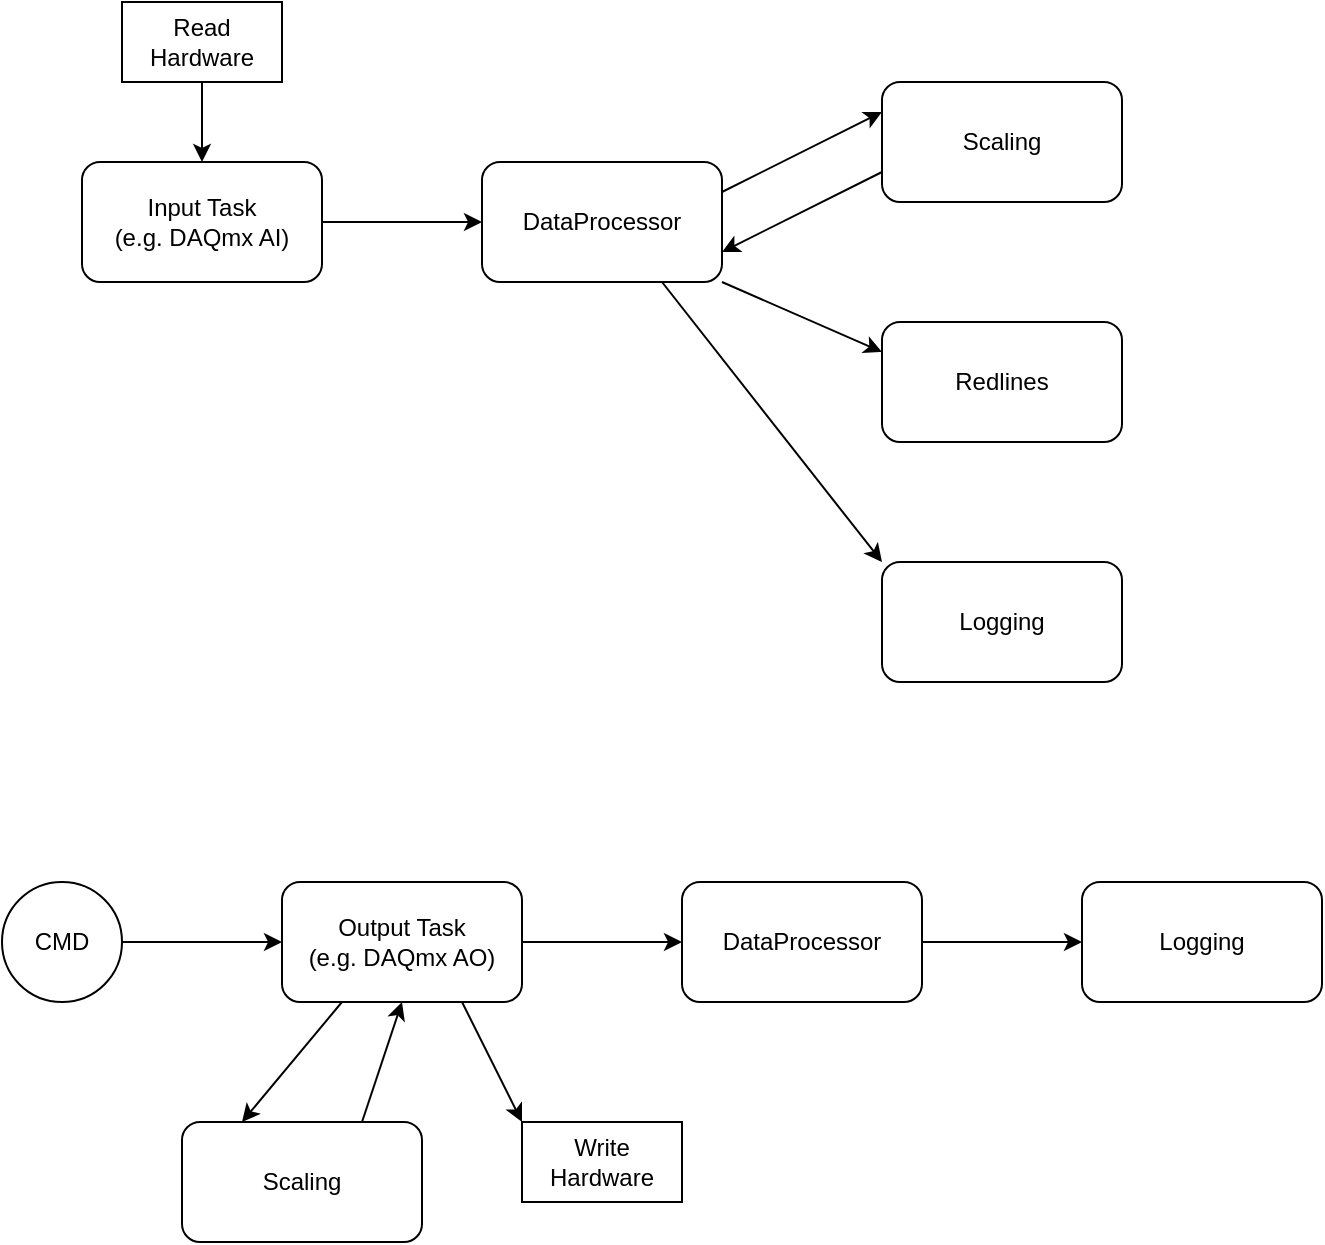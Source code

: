<mxfile version="24.6.4" type="device">
  <diagram name="Page-1" id="YmaZhbCUB4XEb54pk8MK">
    <mxGraphModel dx="1434" dy="956" grid="1" gridSize="10" guides="1" tooltips="1" connect="1" arrows="1" fold="1" page="1" pageScale="1" pageWidth="1100" pageHeight="850" math="0" shadow="0">
      <root>
        <mxCell id="0" />
        <mxCell id="1" parent="0" />
        <mxCell id="rYT6q-2f1AZ8DZpseleY-6" style="edgeStyle=orthogonalEdgeStyle;rounded=0;orthogonalLoop=1;jettySize=auto;html=1;exitX=1;exitY=0.5;exitDx=0;exitDy=0;entryX=0;entryY=0.5;entryDx=0;entryDy=0;" parent="1" source="rYT6q-2f1AZ8DZpseleY-1" target="rYT6q-2f1AZ8DZpseleY-5" edge="1">
          <mxGeometry relative="1" as="geometry" />
        </mxCell>
        <mxCell id="rYT6q-2f1AZ8DZpseleY-1" value="&lt;div&gt;Input Task&lt;/div&gt;&lt;div&gt;(e.g. DAQmx AI)&lt;/div&gt;" style="rounded=1;whiteSpace=wrap;html=1;" parent="1" vertex="1">
          <mxGeometry x="80" y="120" width="120" height="60" as="geometry" />
        </mxCell>
        <mxCell id="rYT6q-2f1AZ8DZpseleY-10" style="rounded=0;orthogonalLoop=1;jettySize=auto;html=1;exitX=1;exitY=0.25;exitDx=0;exitDy=0;entryX=0;entryY=0.25;entryDx=0;entryDy=0;" parent="1" source="rYT6q-2f1AZ8DZpseleY-5" target="rYT6q-2f1AZ8DZpseleY-9" edge="1">
          <mxGeometry relative="1" as="geometry" />
        </mxCell>
        <mxCell id="rYT6q-2f1AZ8DZpseleY-13" style="rounded=0;orthogonalLoop=1;jettySize=auto;html=1;exitX=1;exitY=1;exitDx=0;exitDy=0;entryX=0;entryY=0.25;entryDx=0;entryDy=0;" parent="1" source="rYT6q-2f1AZ8DZpseleY-5" target="rYT6q-2f1AZ8DZpseleY-12" edge="1">
          <mxGeometry relative="1" as="geometry" />
        </mxCell>
        <mxCell id="rYT6q-2f1AZ8DZpseleY-15" style="rounded=0;orthogonalLoop=1;jettySize=auto;html=1;exitX=0.75;exitY=1;exitDx=0;exitDy=0;entryX=0;entryY=0;entryDx=0;entryDy=0;" parent="1" source="rYT6q-2f1AZ8DZpseleY-5" target="rYT6q-2f1AZ8DZpseleY-14" edge="1">
          <mxGeometry relative="1" as="geometry" />
        </mxCell>
        <mxCell id="rYT6q-2f1AZ8DZpseleY-5" value="DataProcessor" style="rounded=1;whiteSpace=wrap;html=1;" parent="1" vertex="1">
          <mxGeometry x="280" y="120" width="120" height="60" as="geometry" />
        </mxCell>
        <mxCell id="rYT6q-2f1AZ8DZpseleY-11" style="rounded=0;orthogonalLoop=1;jettySize=auto;html=1;exitX=0;exitY=0.75;exitDx=0;exitDy=0;entryX=1;entryY=0.75;entryDx=0;entryDy=0;" parent="1" source="rYT6q-2f1AZ8DZpseleY-9" target="rYT6q-2f1AZ8DZpseleY-5" edge="1">
          <mxGeometry relative="1" as="geometry" />
        </mxCell>
        <mxCell id="rYT6q-2f1AZ8DZpseleY-9" value="Scaling" style="rounded=1;whiteSpace=wrap;html=1;" parent="1" vertex="1">
          <mxGeometry x="480" y="80" width="120" height="60" as="geometry" />
        </mxCell>
        <mxCell id="rYT6q-2f1AZ8DZpseleY-12" value="Redlines" style="rounded=1;whiteSpace=wrap;html=1;" parent="1" vertex="1">
          <mxGeometry x="480" y="200" width="120" height="60" as="geometry" />
        </mxCell>
        <mxCell id="rYT6q-2f1AZ8DZpseleY-14" value="Logging" style="rounded=1;whiteSpace=wrap;html=1;" parent="1" vertex="1">
          <mxGeometry x="480" y="320" width="120" height="60" as="geometry" />
        </mxCell>
        <mxCell id="rYT6q-2f1AZ8DZpseleY-20" style="rounded=0;orthogonalLoop=1;jettySize=auto;html=1;exitX=0.25;exitY=1;exitDx=0;exitDy=0;entryX=0.25;entryY=0;entryDx=0;entryDy=0;" parent="1" source="rYT6q-2f1AZ8DZpseleY-16" target="rYT6q-2f1AZ8DZpseleY-19" edge="1">
          <mxGeometry relative="1" as="geometry" />
        </mxCell>
        <mxCell id="rYT6q-2f1AZ8DZpseleY-23" style="edgeStyle=orthogonalEdgeStyle;rounded=0;orthogonalLoop=1;jettySize=auto;html=1;exitX=1;exitY=0.5;exitDx=0;exitDy=0;entryX=0;entryY=0.5;entryDx=0;entryDy=0;" parent="1" source="rYT6q-2f1AZ8DZpseleY-16" target="rYT6q-2f1AZ8DZpseleY-22" edge="1">
          <mxGeometry relative="1" as="geometry" />
        </mxCell>
        <mxCell id="rYT6q-2f1AZ8DZpseleY-29" style="rounded=0;orthogonalLoop=1;jettySize=auto;html=1;exitX=0.75;exitY=1;exitDx=0;exitDy=0;entryX=0;entryY=0;entryDx=0;entryDy=0;" parent="1" source="rYT6q-2f1AZ8DZpseleY-16" target="rYT6q-2f1AZ8DZpseleY-27" edge="1">
          <mxGeometry relative="1" as="geometry" />
        </mxCell>
        <mxCell id="rYT6q-2f1AZ8DZpseleY-16" value="&lt;div&gt;Output Task&lt;/div&gt;&lt;div&gt;(e.g. DAQmx AO)&lt;/div&gt;" style="rounded=1;whiteSpace=wrap;html=1;" parent="1" vertex="1">
          <mxGeometry x="180" y="480" width="120" height="60" as="geometry" />
        </mxCell>
        <mxCell id="rYT6q-2f1AZ8DZpseleY-18" style="edgeStyle=orthogonalEdgeStyle;rounded=0;orthogonalLoop=1;jettySize=auto;html=1;exitX=1;exitY=0.5;exitDx=0;exitDy=0;entryX=0;entryY=0.5;entryDx=0;entryDy=0;" parent="1" source="rYT6q-2f1AZ8DZpseleY-17" target="rYT6q-2f1AZ8DZpseleY-16" edge="1">
          <mxGeometry relative="1" as="geometry">
            <mxPoint x="170" y="510" as="targetPoint" />
          </mxGeometry>
        </mxCell>
        <mxCell id="rYT6q-2f1AZ8DZpseleY-17" value="CMD" style="ellipse;whiteSpace=wrap;html=1;aspect=fixed;" parent="1" vertex="1">
          <mxGeometry x="40" y="480" width="60" height="60" as="geometry" />
        </mxCell>
        <mxCell id="rYT6q-2f1AZ8DZpseleY-26" style="rounded=0;orthogonalLoop=1;jettySize=auto;html=1;exitX=0.75;exitY=0;exitDx=0;exitDy=0;entryX=0.5;entryY=1;entryDx=0;entryDy=0;" parent="1" source="rYT6q-2f1AZ8DZpseleY-19" target="rYT6q-2f1AZ8DZpseleY-16" edge="1">
          <mxGeometry relative="1" as="geometry" />
        </mxCell>
        <mxCell id="rYT6q-2f1AZ8DZpseleY-19" value="Scaling" style="rounded=1;whiteSpace=wrap;html=1;" parent="1" vertex="1">
          <mxGeometry x="130" y="600" width="120" height="60" as="geometry" />
        </mxCell>
        <mxCell id="rYT6q-2f1AZ8DZpseleY-25" style="edgeStyle=orthogonalEdgeStyle;rounded=0;orthogonalLoop=1;jettySize=auto;html=1;exitX=1;exitY=0.5;exitDx=0;exitDy=0;entryX=0;entryY=0.5;entryDx=0;entryDy=0;" parent="1" source="rYT6q-2f1AZ8DZpseleY-22" target="rYT6q-2f1AZ8DZpseleY-24" edge="1">
          <mxGeometry relative="1" as="geometry" />
        </mxCell>
        <mxCell id="rYT6q-2f1AZ8DZpseleY-22" value="DataProcessor" style="rounded=1;whiteSpace=wrap;html=1;" parent="1" vertex="1">
          <mxGeometry x="380" y="480" width="120" height="60" as="geometry" />
        </mxCell>
        <mxCell id="rYT6q-2f1AZ8DZpseleY-24" value="Logging" style="rounded=1;whiteSpace=wrap;html=1;" parent="1" vertex="1">
          <mxGeometry x="580" y="480" width="120" height="60" as="geometry" />
        </mxCell>
        <mxCell id="rYT6q-2f1AZ8DZpseleY-27" value="Write Hardware" style="rounded=0;whiteSpace=wrap;html=1;" parent="1" vertex="1">
          <mxGeometry x="300" y="600" width="80" height="40" as="geometry" />
        </mxCell>
        <mxCell id="rYT6q-2f1AZ8DZpseleY-31" style="edgeStyle=orthogonalEdgeStyle;rounded=0;orthogonalLoop=1;jettySize=auto;html=1;exitX=0.5;exitY=1;exitDx=0;exitDy=0;entryX=0.5;entryY=0;entryDx=0;entryDy=0;" parent="1" source="rYT6q-2f1AZ8DZpseleY-30" target="rYT6q-2f1AZ8DZpseleY-1" edge="1">
          <mxGeometry relative="1" as="geometry" />
        </mxCell>
        <mxCell id="rYT6q-2f1AZ8DZpseleY-30" value="Read&lt;div&gt;Hardware&lt;/div&gt;" style="rounded=0;whiteSpace=wrap;html=1;" parent="1" vertex="1">
          <mxGeometry x="100" y="40" width="80" height="40" as="geometry" />
        </mxCell>
      </root>
    </mxGraphModel>
  </diagram>
</mxfile>
